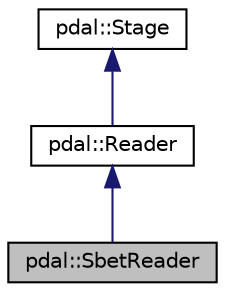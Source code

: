 digraph "pdal::SbetReader"
{
  edge [fontname="Helvetica",fontsize="10",labelfontname="Helvetica",labelfontsize="10"];
  node [fontname="Helvetica",fontsize="10",shape=record];
  Node1 [label="pdal::SbetReader",height=0.2,width=0.4,color="black", fillcolor="grey75", style="filled", fontcolor="black"];
  Node2 -> Node1 [dir="back",color="midnightblue",fontsize="10",style="solid",fontname="Helvetica"];
  Node2 [label="pdal::Reader",height=0.2,width=0.4,color="black", fillcolor="white", style="filled",URL="$classpdal_1_1Reader.html"];
  Node3 -> Node2 [dir="back",color="midnightblue",fontsize="10",style="solid",fontname="Helvetica"];
  Node3 [label="pdal::Stage",height=0.2,width=0.4,color="black", fillcolor="white", style="filled",URL="$classpdal_1_1Stage.html"];
}
